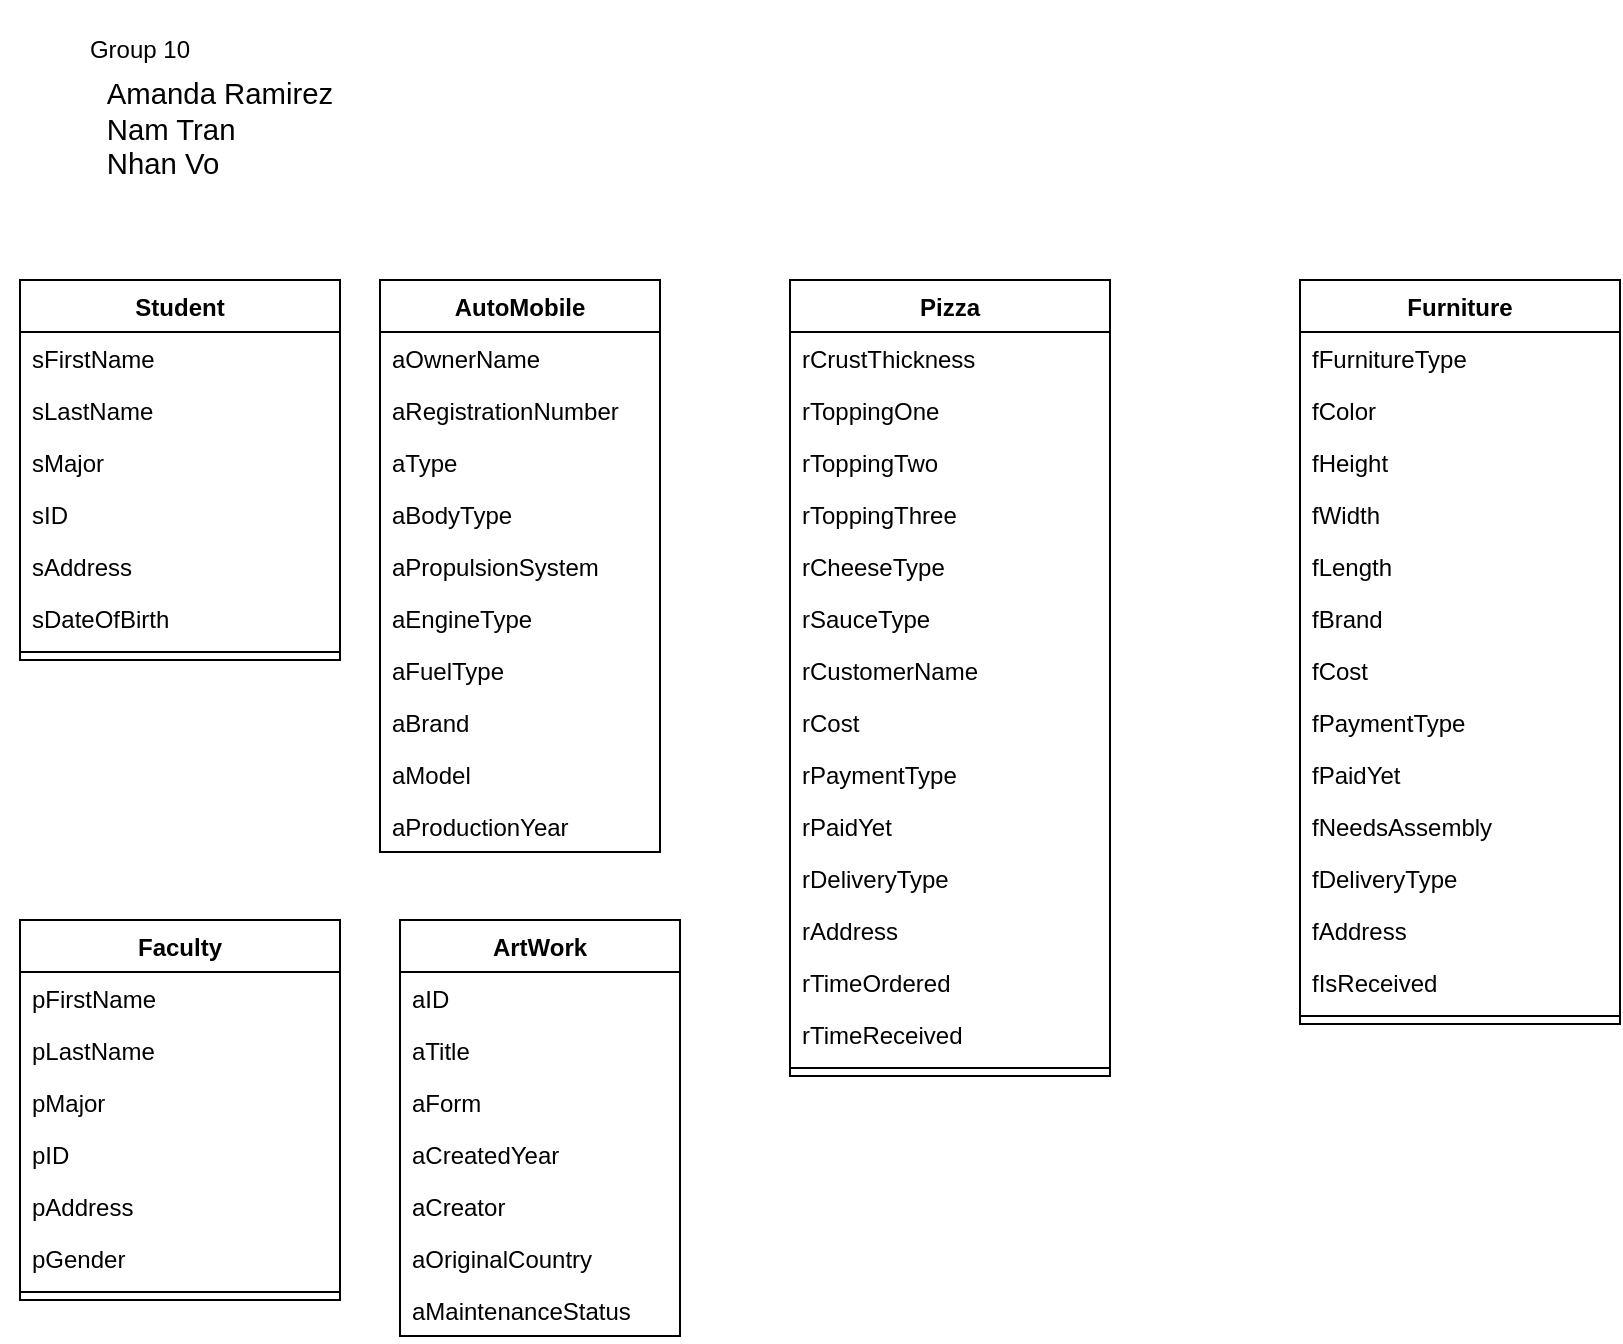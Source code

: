 <mxfile version="14.2.7" type="google"><diagram id="Hlrss95lEVONpBKZVCTR" name="Page-1"><mxGraphModel dx="1221" dy="578" grid="1" gridSize="10" guides="1" tooltips="1" connect="1" arrows="1" fold="1" page="1" pageScale="1" pageWidth="850" pageHeight="1100" math="0" shadow="0"><root><mxCell id="0"/><mxCell id="1" parent="0"/><mxCell id="rD1JKj7ku7jq4SO90cRV-13" value="Student" style="swimlane;fontStyle=1;align=center;verticalAlign=top;childLayout=stackLayout;horizontal=1;startSize=26;horizontalStack=0;resizeParent=1;resizeParentMax=0;resizeLast=0;collapsible=1;marginBottom=0;" vertex="1" parent="1"><mxGeometry x="40" y="150" width="160" height="190" as="geometry"/></mxCell><mxCell id="rD1JKj7ku7jq4SO90cRV-19" value="sFirstName" style="text;strokeColor=none;fillColor=none;align=left;verticalAlign=top;spacingLeft=4;spacingRight=4;overflow=hidden;rotatable=0;points=[[0,0.5],[1,0.5]];portConstraint=eastwest;" vertex="1" parent="rD1JKj7ku7jq4SO90cRV-13"><mxGeometry y="26" width="160" height="26" as="geometry"/></mxCell><mxCell id="rD1JKj7ku7jq4SO90cRV-22" value="sLastName" style="text;strokeColor=none;fillColor=none;align=left;verticalAlign=top;spacingLeft=4;spacingRight=4;overflow=hidden;rotatable=0;points=[[0,0.5],[1,0.5]];portConstraint=eastwest;" vertex="1" parent="rD1JKj7ku7jq4SO90cRV-13"><mxGeometry y="52" width="160" height="26" as="geometry"/></mxCell><mxCell id="rD1JKj7ku7jq4SO90cRV-21" value="sMajor" style="text;strokeColor=none;fillColor=none;align=left;verticalAlign=top;spacingLeft=4;spacingRight=4;overflow=hidden;rotatable=0;points=[[0,0.5],[1,0.5]];portConstraint=eastwest;" vertex="1" parent="rD1JKj7ku7jq4SO90cRV-13"><mxGeometry y="78" width="160" height="26" as="geometry"/></mxCell><mxCell id="rD1JKj7ku7jq4SO90cRV-20" value="sID" style="text;strokeColor=none;fillColor=none;align=left;verticalAlign=top;spacingLeft=4;spacingRight=4;overflow=hidden;rotatable=0;points=[[0,0.5],[1,0.5]];portConstraint=eastwest;" vertex="1" parent="rD1JKj7ku7jq4SO90cRV-13"><mxGeometry y="104" width="160" height="26" as="geometry"/></mxCell><mxCell id="rD1JKj7ku7jq4SO90cRV-34" value="sAddress" style="text;strokeColor=none;fillColor=none;align=left;verticalAlign=top;spacingLeft=4;spacingRight=4;overflow=hidden;rotatable=0;points=[[0,0.5],[1,0.5]];portConstraint=eastwest;" vertex="1" parent="rD1JKj7ku7jq4SO90cRV-13"><mxGeometry y="130" width="160" height="26" as="geometry"/></mxCell><mxCell id="rD1JKj7ku7jq4SO90cRV-14" value="sDateOfBirth" style="text;strokeColor=none;fillColor=none;align=left;verticalAlign=top;spacingLeft=4;spacingRight=4;overflow=hidden;rotatable=0;points=[[0,0.5],[1,0.5]];portConstraint=eastwest;" vertex="1" parent="rD1JKj7ku7jq4SO90cRV-13"><mxGeometry y="156" width="160" height="26" as="geometry"/></mxCell><mxCell id="rD1JKj7ku7jq4SO90cRV-15" value="" style="line;strokeWidth=1;fillColor=none;align=left;verticalAlign=middle;spacingTop=-1;spacingLeft=3;spacingRight=3;rotatable=0;labelPosition=right;points=[];portConstraint=eastwest;" vertex="1" parent="rD1JKj7ku7jq4SO90cRV-13"><mxGeometry y="182" width="160" height="8" as="geometry"/></mxCell><mxCell id="wlqjt9aqlVyEEfWA_aEb-1" value="AutoMobile" style="swimlane;fontStyle=1;childLayout=stackLayout;horizontal=1;startSize=26;fillColor=none;horizontalStack=0;resizeParent=1;resizeParentMax=0;resizeLast=0;collapsible=1;marginBottom=0;" vertex="1" parent="1"><mxGeometry x="220" y="150" width="140" height="286" as="geometry"/></mxCell><mxCell id="wlqjt9aqlVyEEfWA_aEb-15" value="aOwnerName" style="text;strokeColor=none;fillColor=none;align=left;verticalAlign=top;spacingLeft=4;spacingRight=4;overflow=hidden;rotatable=0;points=[[0,0.5],[1,0.5]];portConstraint=eastwest;" vertex="1" parent="wlqjt9aqlVyEEfWA_aEb-1"><mxGeometry y="26" width="140" height="26" as="geometry"/></mxCell><mxCell id="wlqjt9aqlVyEEfWA_aEb-16" value="aRegistrationNumber" style="text;strokeColor=none;fillColor=none;align=left;verticalAlign=top;spacingLeft=4;spacingRight=4;overflow=hidden;rotatable=0;points=[[0,0.5],[1,0.5]];portConstraint=eastwest;" vertex="1" parent="wlqjt9aqlVyEEfWA_aEb-1"><mxGeometry y="52" width="140" height="26" as="geometry"/></mxCell><mxCell id="wlqjt9aqlVyEEfWA_aEb-6" value="aType" style="text;strokeColor=none;fillColor=none;align=left;verticalAlign=top;spacingLeft=4;spacingRight=4;overflow=hidden;rotatable=0;points=[[0,0.5],[1,0.5]];portConstraint=eastwest;" vertex="1" parent="wlqjt9aqlVyEEfWA_aEb-1"><mxGeometry y="78" width="140" height="26" as="geometry"/></mxCell><mxCell id="wlqjt9aqlVyEEfWA_aEb-8" value="aBodyType" style="text;strokeColor=none;fillColor=none;align=left;verticalAlign=top;spacingLeft=4;spacingRight=4;overflow=hidden;rotatable=0;points=[[0,0.5],[1,0.5]];portConstraint=eastwest;" vertex="1" parent="wlqjt9aqlVyEEfWA_aEb-1"><mxGeometry y="104" width="140" height="26" as="geometry"/></mxCell><mxCell id="wlqjt9aqlVyEEfWA_aEb-9" value="aPropulsionSystem" style="text;strokeColor=none;fillColor=none;align=left;verticalAlign=top;spacingLeft=4;spacingRight=4;overflow=hidden;rotatable=0;points=[[0,0.5],[1,0.5]];portConstraint=eastwest;" vertex="1" parent="wlqjt9aqlVyEEfWA_aEb-1"><mxGeometry y="130" width="140" height="26" as="geometry"/></mxCell><mxCell id="wlqjt9aqlVyEEfWA_aEb-5" value="aEngineType" style="text;strokeColor=none;fillColor=none;align=left;verticalAlign=top;spacingLeft=4;spacingRight=4;overflow=hidden;rotatable=0;points=[[0,0.5],[1,0.5]];portConstraint=eastwest;" vertex="1" parent="wlqjt9aqlVyEEfWA_aEb-1"><mxGeometry y="156" width="140" height="26" as="geometry"/></mxCell><mxCell id="wlqjt9aqlVyEEfWA_aEb-10" value="aFuelType" style="text;strokeColor=none;fillColor=none;align=left;verticalAlign=top;spacingLeft=4;spacingRight=4;overflow=hidden;rotatable=0;points=[[0,0.5],[1,0.5]];portConstraint=eastwest;" vertex="1" parent="wlqjt9aqlVyEEfWA_aEb-1"><mxGeometry y="182" width="140" height="26" as="geometry"/></mxCell><mxCell id="wlqjt9aqlVyEEfWA_aEb-13" value="aBrand" style="text;strokeColor=none;fillColor=none;align=left;verticalAlign=top;spacingLeft=4;spacingRight=4;overflow=hidden;rotatable=0;points=[[0,0.5],[1,0.5]];portConstraint=eastwest;" vertex="1" parent="wlqjt9aqlVyEEfWA_aEb-1"><mxGeometry y="208" width="140" height="26" as="geometry"/></mxCell><mxCell id="wlqjt9aqlVyEEfWA_aEb-14" value="aModel" style="text;strokeColor=none;fillColor=none;align=left;verticalAlign=top;spacingLeft=4;spacingRight=4;overflow=hidden;rotatable=0;points=[[0,0.5],[1,0.5]];portConstraint=eastwest;" vertex="1" parent="wlqjt9aqlVyEEfWA_aEb-1"><mxGeometry y="234" width="140" height="26" as="geometry"/></mxCell><mxCell id="wlqjt9aqlVyEEfWA_aEb-11" value="aProductionYear" style="text;strokeColor=none;fillColor=none;align=left;verticalAlign=top;spacingLeft=4;spacingRight=4;overflow=hidden;rotatable=0;points=[[0,0.5],[1,0.5]];portConstraint=eastwest;" vertex="1" parent="wlqjt9aqlVyEEfWA_aEb-1"><mxGeometry y="260" width="140" height="26" as="geometry"/></mxCell><mxCell id="rD1JKj7ku7jq4SO90cRV-23" value="Faculty" style="swimlane;fontStyle=1;align=center;verticalAlign=top;childLayout=stackLayout;horizontal=1;startSize=26;horizontalStack=0;resizeParent=1;resizeParentMax=0;resizeLast=0;collapsible=1;marginBottom=0;" vertex="1" parent="1"><mxGeometry x="40" y="470" width="160" height="190" as="geometry"/></mxCell><mxCell id="rD1JKj7ku7jq4SO90cRV-27" value="pFirstName" style="text;strokeColor=none;fillColor=none;align=left;verticalAlign=top;spacingLeft=4;spacingRight=4;overflow=hidden;rotatable=0;points=[[0,0.5],[1,0.5]];portConstraint=eastwest;" vertex="1" parent="rD1JKj7ku7jq4SO90cRV-23"><mxGeometry y="26" width="160" height="26" as="geometry"/></mxCell><mxCell id="rD1JKj7ku7jq4SO90cRV-29" value="pLastName" style="text;strokeColor=none;fillColor=none;align=left;verticalAlign=top;spacingLeft=4;spacingRight=4;overflow=hidden;rotatable=0;points=[[0,0.5],[1,0.5]];portConstraint=eastwest;" vertex="1" parent="rD1JKj7ku7jq4SO90cRV-23"><mxGeometry y="52" width="160" height="26" as="geometry"/></mxCell><mxCell id="rD1JKj7ku7jq4SO90cRV-28" value="pMajor" style="text;strokeColor=none;fillColor=none;align=left;verticalAlign=top;spacingLeft=4;spacingRight=4;overflow=hidden;rotatable=0;points=[[0,0.5],[1,0.5]];portConstraint=eastwest;" vertex="1" parent="rD1JKj7ku7jq4SO90cRV-23"><mxGeometry y="78" width="160" height="26" as="geometry"/></mxCell><mxCell id="rD1JKj7ku7jq4SO90cRV-30" value="pID" style="text;strokeColor=none;fillColor=none;align=left;verticalAlign=top;spacingLeft=4;spacingRight=4;overflow=hidden;rotatable=0;points=[[0,0.5],[1,0.5]];portConstraint=eastwest;" vertex="1" parent="rD1JKj7ku7jq4SO90cRV-23"><mxGeometry y="104" width="160" height="26" as="geometry"/></mxCell><mxCell id="rD1JKj7ku7jq4SO90cRV-35" value="pAddress" style="text;strokeColor=none;fillColor=none;align=left;verticalAlign=top;spacingLeft=4;spacingRight=4;overflow=hidden;rotatable=0;points=[[0,0.5],[1,0.5]];portConstraint=eastwest;" vertex="1" parent="rD1JKj7ku7jq4SO90cRV-23"><mxGeometry y="130" width="160" height="26" as="geometry"/></mxCell><mxCell id="rD1JKj7ku7jq4SO90cRV-24" value="pGender" style="text;strokeColor=none;fillColor=none;align=left;verticalAlign=top;spacingLeft=4;spacingRight=4;overflow=hidden;rotatable=0;points=[[0,0.5],[1,0.5]];portConstraint=eastwest;" vertex="1" parent="rD1JKj7ku7jq4SO90cRV-23"><mxGeometry y="156" width="160" height="26" as="geometry"/></mxCell><mxCell id="rD1JKj7ku7jq4SO90cRV-25" value="" style="line;strokeWidth=1;fillColor=none;align=left;verticalAlign=middle;spacingTop=-1;spacingLeft=3;spacingRight=3;rotatable=0;labelPosition=right;points=[];portConstraint=eastwest;" vertex="1" parent="rD1JKj7ku7jq4SO90cRV-23"><mxGeometry y="182" width="160" height="8" as="geometry"/></mxCell><mxCell id="jfQ5N145LJY5oU97VTyx-13" value="Pizza" style="swimlane;fontStyle=1;align=center;verticalAlign=top;childLayout=stackLayout;horizontal=1;startSize=26;horizontalStack=0;resizeParent=1;resizeParentMax=0;resizeLast=0;collapsible=1;marginBottom=0;" vertex="1" parent="1"><mxGeometry x="425" y="150" width="160" height="398" as="geometry"/></mxCell><mxCell id="jfQ5N145LJY5oU97VTyx-2" value="rCrustThickness" style="text;strokeColor=none;fillColor=none;align=left;verticalAlign=top;spacingLeft=4;spacingRight=4;overflow=hidden;rotatable=0;points=[[0,0.5],[1,0.5]];portConstraint=eastwest;" vertex="1" parent="jfQ5N145LJY5oU97VTyx-13"><mxGeometry y="26" width="160" height="26" as="geometry"/></mxCell><mxCell id="jfQ5N145LJY5oU97VTyx-3" value="rToppingOne" style="text;strokeColor=none;fillColor=none;align=left;verticalAlign=top;spacingLeft=4;spacingRight=4;overflow=hidden;rotatable=0;points=[[0,0.5],[1,0.5]];portConstraint=eastwest;" vertex="1" parent="jfQ5N145LJY5oU97VTyx-13"><mxGeometry y="52" width="160" height="26" as="geometry"/></mxCell><mxCell id="jfQ5N145LJY5oU97VTyx-4" value="rToppingTwo" style="text;strokeColor=none;fillColor=none;align=left;verticalAlign=top;spacingLeft=4;spacingRight=4;overflow=hidden;rotatable=0;points=[[0,0.5],[1,0.5]];portConstraint=eastwest;" vertex="1" parent="jfQ5N145LJY5oU97VTyx-13"><mxGeometry y="78" width="160" height="26" as="geometry"/></mxCell><mxCell id="jfQ5N145LJY5oU97VTyx-5" value="rToppingThree" style="text;strokeColor=none;fillColor=none;align=left;verticalAlign=top;spacingLeft=4;spacingRight=4;overflow=hidden;rotatable=0;points=[[0,0.5],[1,0.5]];portConstraint=eastwest;" vertex="1" parent="jfQ5N145LJY5oU97VTyx-13"><mxGeometry y="104" width="160" height="26" as="geometry"/></mxCell><mxCell id="jfQ5N145LJY5oU97VTyx-7" value="rCheeseType" style="text;strokeColor=none;fillColor=none;align=left;verticalAlign=top;spacingLeft=4;spacingRight=4;overflow=hidden;rotatable=0;points=[[0,0.5],[1,0.5]];portConstraint=eastwest;" vertex="1" parent="jfQ5N145LJY5oU97VTyx-13"><mxGeometry y="130" width="160" height="26" as="geometry"/></mxCell><mxCell id="jfQ5N145LJY5oU97VTyx-8" value="rSauceType" style="text;strokeColor=none;fillColor=none;align=left;verticalAlign=top;spacingLeft=4;spacingRight=4;overflow=hidden;rotatable=0;points=[[0,0.5],[1,0.5]];portConstraint=eastwest;" vertex="1" parent="jfQ5N145LJY5oU97VTyx-13"><mxGeometry y="156" width="160" height="26" as="geometry"/></mxCell><mxCell id="jfQ5N145LJY5oU97VTyx-26" value="rCustomerName" style="text;strokeColor=none;fillColor=none;align=left;verticalAlign=top;spacingLeft=4;spacingRight=4;overflow=hidden;rotatable=0;points=[[0,0.5],[1,0.5]];portConstraint=eastwest;" vertex="1" parent="jfQ5N145LJY5oU97VTyx-13"><mxGeometry y="182" width="160" height="26" as="geometry"/></mxCell><mxCell id="jfQ5N145LJY5oU97VTyx-27" value="rCost" style="text;strokeColor=none;fillColor=none;align=left;verticalAlign=top;spacingLeft=4;spacingRight=4;overflow=hidden;rotatable=0;points=[[0,0.5],[1,0.5]];portConstraint=eastwest;" vertex="1" parent="jfQ5N145LJY5oU97VTyx-13"><mxGeometry y="208" width="160" height="26" as="geometry"/></mxCell><mxCell id="jfQ5N145LJY5oU97VTyx-28" value="rPaymentType" style="text;strokeColor=none;fillColor=none;align=left;verticalAlign=top;spacingLeft=4;spacingRight=4;overflow=hidden;rotatable=0;points=[[0,0.5],[1,0.5]];portConstraint=eastwest;" vertex="1" parent="jfQ5N145LJY5oU97VTyx-13"><mxGeometry y="234" width="160" height="26" as="geometry"/></mxCell><mxCell id="jfQ5N145LJY5oU97VTyx-31" value="rPaidYet" style="text;strokeColor=none;fillColor=none;align=left;verticalAlign=top;spacingLeft=4;spacingRight=4;overflow=hidden;rotatable=0;points=[[0,0.5],[1,0.5]];portConstraint=eastwest;" vertex="1" parent="jfQ5N145LJY5oU97VTyx-13"><mxGeometry y="260" width="160" height="26" as="geometry"/></mxCell><mxCell id="jfQ5N145LJY5oU97VTyx-34" value="rDeliveryType" style="text;strokeColor=none;fillColor=none;align=left;verticalAlign=top;spacingLeft=4;spacingRight=4;overflow=hidden;rotatable=0;points=[[0,0.5],[1,0.5]];portConstraint=eastwest;" vertex="1" parent="jfQ5N145LJY5oU97VTyx-13"><mxGeometry y="286" width="160" height="26" as="geometry"/></mxCell><mxCell id="jfQ5N145LJY5oU97VTyx-35" value="rAddress" style="text;strokeColor=none;fillColor=none;align=left;verticalAlign=top;spacingLeft=4;spacingRight=4;overflow=hidden;rotatable=0;points=[[0,0.5],[1,0.5]];portConstraint=eastwest;" vertex="1" parent="jfQ5N145LJY5oU97VTyx-13"><mxGeometry y="312" width="160" height="26" as="geometry"/></mxCell><mxCell id="jfQ5N145LJY5oU97VTyx-36" value="rTimeOrdered" style="text;strokeColor=none;fillColor=none;align=left;verticalAlign=top;spacingLeft=4;spacingRight=4;overflow=hidden;rotatable=0;points=[[0,0.5],[1,0.5]];portConstraint=eastwest;" vertex="1" parent="jfQ5N145LJY5oU97VTyx-13"><mxGeometry y="338" width="160" height="26" as="geometry"/></mxCell><mxCell id="jfQ5N145LJY5oU97VTyx-37" value="rTimeReceived" style="text;strokeColor=none;fillColor=none;align=left;verticalAlign=top;spacingLeft=4;spacingRight=4;overflow=hidden;rotatable=0;points=[[0,0.5],[1,0.5]];portConstraint=eastwest;" vertex="1" parent="jfQ5N145LJY5oU97VTyx-13"><mxGeometry y="364" width="160" height="26" as="geometry"/></mxCell><mxCell id="jfQ5N145LJY5oU97VTyx-15" value="" style="line;strokeWidth=1;fillColor=none;align=left;verticalAlign=middle;spacingTop=-1;spacingLeft=3;spacingRight=3;rotatable=0;labelPosition=right;points=[];portConstraint=eastwest;" vertex="1" parent="jfQ5N145LJY5oU97VTyx-13"><mxGeometry y="390" width="160" height="8" as="geometry"/></mxCell><mxCell id="rD1JKj7ku7jq4SO90cRV-32" value="Group 10" style="text;html=1;strokeColor=none;fillColor=none;align=center;verticalAlign=middle;whiteSpace=wrap;rounded=0;" vertex="1" parent="1"><mxGeometry x="30" y="10" width="140" height="50" as="geometry"/></mxCell><mxCell id="jfQ5N145LJY5oU97VTyx-17" value="Furniture" style="swimlane;fontStyle=1;align=center;verticalAlign=top;childLayout=stackLayout;horizontal=1;startSize=26;horizontalStack=0;resizeParent=1;resizeParentMax=0;resizeLast=0;collapsible=1;marginBottom=0;" vertex="1" parent="1"><mxGeometry x="680" y="150" width="160" height="372" as="geometry"/></mxCell><mxCell id="jfQ5N145LJY5oU97VTyx-18" value="fFurnitureType" style="text;strokeColor=none;fillColor=none;align=left;verticalAlign=top;spacingLeft=4;spacingRight=4;overflow=hidden;rotatable=0;points=[[0,0.5],[1,0.5]];portConstraint=eastwest;" vertex="1" parent="jfQ5N145LJY5oU97VTyx-17"><mxGeometry y="26" width="160" height="26" as="geometry"/></mxCell><mxCell id="jfQ5N145LJY5oU97VTyx-21" value="fColor" style="text;strokeColor=none;fillColor=none;align=left;verticalAlign=top;spacingLeft=4;spacingRight=4;overflow=hidden;rotatable=0;points=[[0,0.5],[1,0.5]];portConstraint=eastwest;" vertex="1" parent="jfQ5N145LJY5oU97VTyx-17"><mxGeometry y="52" width="160" height="26" as="geometry"/></mxCell><mxCell id="jfQ5N145LJY5oU97VTyx-22" value="fHeight" style="text;strokeColor=none;fillColor=none;align=left;verticalAlign=top;spacingLeft=4;spacingRight=4;overflow=hidden;rotatable=0;points=[[0,0.5],[1,0.5]];portConstraint=eastwest;" vertex="1" parent="jfQ5N145LJY5oU97VTyx-17"><mxGeometry y="78" width="160" height="26" as="geometry"/></mxCell><mxCell id="jfQ5N145LJY5oU97VTyx-23" value="fWidth" style="text;strokeColor=none;fillColor=none;align=left;verticalAlign=top;spacingLeft=4;spacingRight=4;overflow=hidden;rotatable=0;points=[[0,0.5],[1,0.5]];portConstraint=eastwest;" vertex="1" parent="jfQ5N145LJY5oU97VTyx-17"><mxGeometry y="104" width="160" height="26" as="geometry"/></mxCell><mxCell id="jfQ5N145LJY5oU97VTyx-24" value="fLength" style="text;strokeColor=none;fillColor=none;align=left;verticalAlign=top;spacingLeft=4;spacingRight=4;overflow=hidden;rotatable=0;points=[[0,0.5],[1,0.5]];portConstraint=eastwest;" vertex="1" parent="jfQ5N145LJY5oU97VTyx-17"><mxGeometry y="130" width="160" height="26" as="geometry"/></mxCell><mxCell id="jfQ5N145LJY5oU97VTyx-25" value="fBrand" style="text;strokeColor=none;fillColor=none;align=left;verticalAlign=top;spacingLeft=4;spacingRight=4;overflow=hidden;rotatable=0;points=[[0,0.5],[1,0.5]];portConstraint=eastwest;" vertex="1" parent="jfQ5N145LJY5oU97VTyx-17"><mxGeometry y="156" width="160" height="26" as="geometry"/></mxCell><mxCell id="jfQ5N145LJY5oU97VTyx-29" value="fCost" style="text;strokeColor=none;fillColor=none;align=left;verticalAlign=top;spacingLeft=4;spacingRight=4;overflow=hidden;rotatable=0;points=[[0,0.5],[1,0.5]];portConstraint=eastwest;" vertex="1" parent="jfQ5N145LJY5oU97VTyx-17"><mxGeometry y="182" width="160" height="26" as="geometry"/></mxCell><mxCell id="jfQ5N145LJY5oU97VTyx-30" value="fPaymentType" style="text;strokeColor=none;fillColor=none;align=left;verticalAlign=top;spacingLeft=4;spacingRight=4;overflow=hidden;rotatable=0;points=[[0,0.5],[1,0.5]];portConstraint=eastwest;" vertex="1" parent="jfQ5N145LJY5oU97VTyx-17"><mxGeometry y="208" width="160" height="26" as="geometry"/></mxCell><mxCell id="jfQ5N145LJY5oU97VTyx-32" value="fPaidYet" style="text;strokeColor=none;fillColor=none;align=left;verticalAlign=top;spacingLeft=4;spacingRight=4;overflow=hidden;rotatable=0;points=[[0,0.5],[1,0.5]];portConstraint=eastwest;" vertex="1" parent="jfQ5N145LJY5oU97VTyx-17"><mxGeometry y="234" width="160" height="26" as="geometry"/></mxCell><mxCell id="jfQ5N145LJY5oU97VTyx-33" value="fNeedsAssembly" style="text;strokeColor=none;fillColor=none;align=left;verticalAlign=top;spacingLeft=4;spacingRight=4;overflow=hidden;rotatable=0;points=[[0,0.5],[1,0.5]];portConstraint=eastwest;" vertex="1" parent="jfQ5N145LJY5oU97VTyx-17"><mxGeometry y="260" width="160" height="26" as="geometry"/></mxCell><mxCell id="jfQ5N145LJY5oU97VTyx-38" value="fDeliveryType" style="text;strokeColor=none;fillColor=none;align=left;verticalAlign=top;spacingLeft=4;spacingRight=4;overflow=hidden;rotatable=0;points=[[0,0.5],[1,0.5]];portConstraint=eastwest;" vertex="1" parent="jfQ5N145LJY5oU97VTyx-17"><mxGeometry y="286" width="160" height="26" as="geometry"/></mxCell><mxCell id="jfQ5N145LJY5oU97VTyx-39" value="fAddress" style="text;strokeColor=none;fillColor=none;align=left;verticalAlign=top;spacingLeft=4;spacingRight=4;overflow=hidden;rotatable=0;points=[[0,0.5],[1,0.5]];portConstraint=eastwest;" vertex="1" parent="jfQ5N145LJY5oU97VTyx-17"><mxGeometry y="312" width="160" height="26" as="geometry"/></mxCell><mxCell id="jfQ5N145LJY5oU97VTyx-41" value="fIsReceived" style="text;strokeColor=none;fillColor=none;align=left;verticalAlign=top;spacingLeft=4;spacingRight=4;overflow=hidden;rotatable=0;points=[[0,0.5],[1,0.5]];portConstraint=eastwest;" vertex="1" parent="jfQ5N145LJY5oU97VTyx-17"><mxGeometry y="338" width="160" height="26" as="geometry"/></mxCell><mxCell id="jfQ5N145LJY5oU97VTyx-19" value="" style="line;strokeWidth=1;fillColor=none;align=left;verticalAlign=middle;spacingTop=-1;spacingLeft=3;spacingRight=3;rotatable=0;labelPosition=right;points=[];portConstraint=eastwest;" vertex="1" parent="jfQ5N145LJY5oU97VTyx-17"><mxGeometry y="364" width="160" height="8" as="geometry"/></mxCell><mxCell id="rD1JKj7ku7jq4SO90cRV-33" value="&lt;span id=&quot;docs-internal-guid-ba570e27-7fff-c984-1f1b-dee6c9ee83e6&quot;&gt;&lt;span style=&quot;font-size: 11pt ; font-family: &amp;#34;calibri&amp;#34; , sans-serif ; background-color: transparent ; vertical-align: baseline&quot;&gt;Amanda Ramirez&lt;br&gt;&lt;div style=&quot;text-align: left&quot;&gt;&lt;span style=&quot;background-color: transparent ; font-size: 11pt&quot;&gt;Nam Tran&lt;/span&gt;&lt;/div&gt;&lt;div style=&quot;text-align: left&quot;&gt;&lt;span style=&quot;background-color: transparent ; font-size: 11pt&quot;&gt;Nhan Vo&lt;/span&gt;&lt;/div&gt;&lt;/span&gt;&lt;/span&gt;" style="text;html=1;strokeColor=none;fillColor=none;align=center;verticalAlign=middle;whiteSpace=wrap;rounded=0;" vertex="1" parent="1"><mxGeometry x="50" y="50" width="180" height="50" as="geometry"/></mxCell><mxCell id="wlqjt9aqlVyEEfWA_aEb-26" value="ArtWork" style="swimlane;fontStyle=1;childLayout=stackLayout;horizontal=1;startSize=26;fillColor=none;horizontalStack=0;resizeParent=1;resizeParentMax=0;resizeLast=0;collapsible=1;marginBottom=0;" vertex="1" parent="1"><mxGeometry x="230" y="470" width="140" height="208" as="geometry"/></mxCell><mxCell id="wlqjt9aqlVyEEfWA_aEb-27" value="aID" style="text;strokeColor=none;fillColor=none;align=left;verticalAlign=top;spacingLeft=4;spacingRight=4;overflow=hidden;rotatable=0;points=[[0,0.5],[1,0.5]];portConstraint=eastwest;" vertex="1" parent="wlqjt9aqlVyEEfWA_aEb-26"><mxGeometry y="26" width="140" height="26" as="geometry"/></mxCell><mxCell id="wlqjt9aqlVyEEfWA_aEb-30" value="aTitle" style="text;strokeColor=none;fillColor=none;align=left;verticalAlign=top;spacingLeft=4;spacingRight=4;overflow=hidden;rotatable=0;points=[[0,0.5],[1,0.5]];portConstraint=eastwest;" vertex="1" parent="wlqjt9aqlVyEEfWA_aEb-26"><mxGeometry y="52" width="140" height="26" as="geometry"/></mxCell><mxCell id="wlqjt9aqlVyEEfWA_aEb-31" value="aForm" style="text;strokeColor=none;fillColor=none;align=left;verticalAlign=top;spacingLeft=4;spacingRight=4;overflow=hidden;rotatable=0;points=[[0,0.5],[1,0.5]];portConstraint=eastwest;" vertex="1" parent="wlqjt9aqlVyEEfWA_aEb-26"><mxGeometry y="78" width="140" height="26" as="geometry"/></mxCell><mxCell id="wlqjt9aqlVyEEfWA_aEb-33" value="aCreatedYear" style="text;strokeColor=none;fillColor=none;align=left;verticalAlign=top;spacingLeft=4;spacingRight=4;overflow=hidden;rotatable=0;points=[[0,0.5],[1,0.5]];portConstraint=eastwest;" vertex="1" parent="wlqjt9aqlVyEEfWA_aEb-26"><mxGeometry y="104" width="140" height="26" as="geometry"/></mxCell><mxCell id="wlqjt9aqlVyEEfWA_aEb-32" value="aCreator" style="text;strokeColor=none;fillColor=none;align=left;verticalAlign=top;spacingLeft=4;spacingRight=4;overflow=hidden;rotatable=0;points=[[0,0.5],[1,0.5]];portConstraint=eastwest;" vertex="1" parent="wlqjt9aqlVyEEfWA_aEb-26"><mxGeometry y="130" width="140" height="26" as="geometry"/></mxCell><mxCell id="wlqjt9aqlVyEEfWA_aEb-28" value="aOriginalCountry" style="text;strokeColor=none;fillColor=none;align=left;verticalAlign=top;spacingLeft=4;spacingRight=4;overflow=hidden;rotatable=0;points=[[0,0.5],[1,0.5]];portConstraint=eastwest;" vertex="1" parent="wlqjt9aqlVyEEfWA_aEb-26"><mxGeometry y="156" width="140" height="26" as="geometry"/></mxCell><mxCell id="wlqjt9aqlVyEEfWA_aEb-29" value="aMaintenanceStatus" style="text;strokeColor=none;fillColor=none;align=left;verticalAlign=top;spacingLeft=4;spacingRight=4;overflow=hidden;rotatable=0;points=[[0,0.5],[1,0.5]];portConstraint=eastwest;" vertex="1" parent="wlqjt9aqlVyEEfWA_aEb-26"><mxGeometry y="182" width="140" height="26" as="geometry"/></mxCell></root></mxGraphModel></diagram></mxfile>